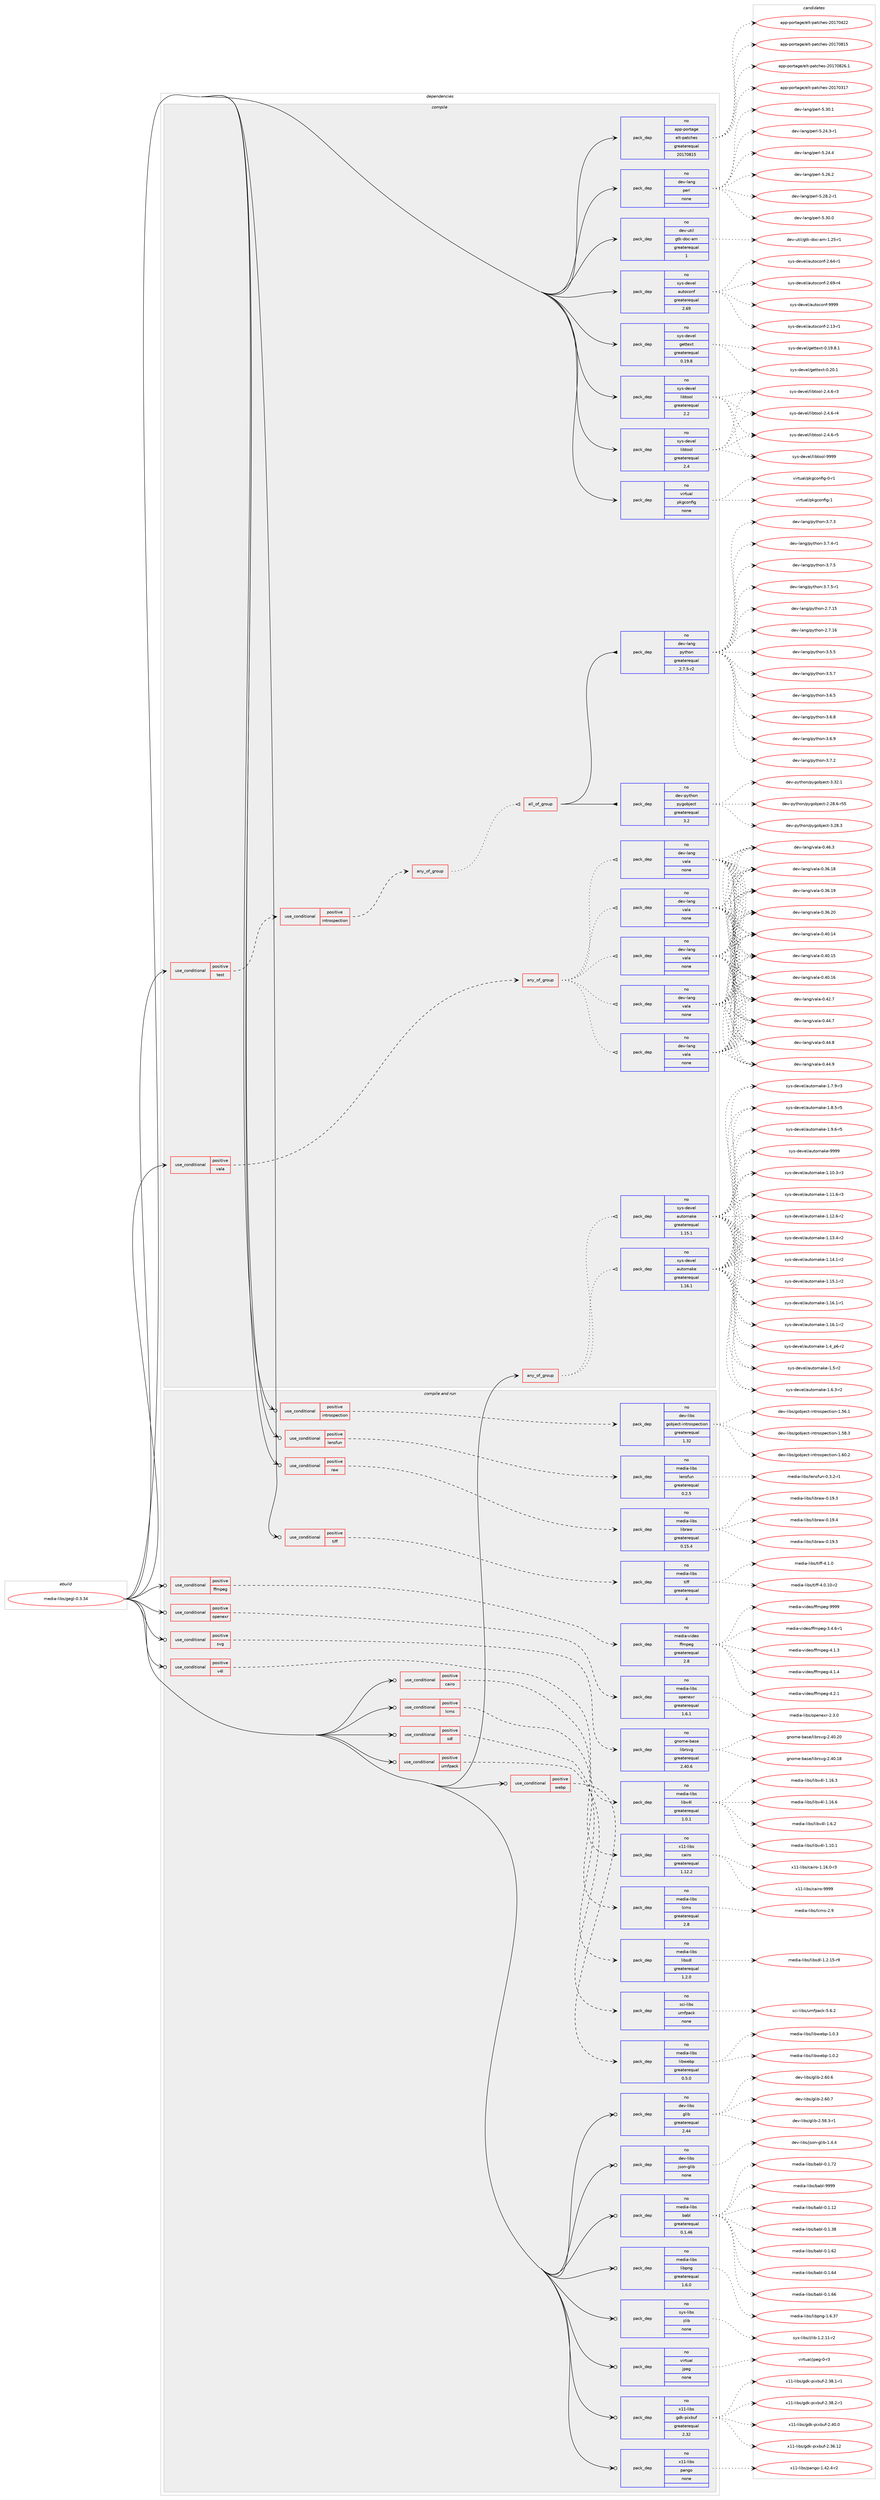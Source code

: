digraph prolog {

# *************
# Graph options
# *************

newrank=true;
concentrate=true;
compound=true;
graph [rankdir=LR,fontname=Helvetica,fontsize=10,ranksep=1.5];#, ranksep=2.5, nodesep=0.2];
edge  [arrowhead=vee];
node  [fontname=Helvetica,fontsize=10];

# **********
# The ebuild
# **********

subgraph cluster_leftcol {
color=gray;
rank=same;
label=<<i>ebuild</i>>;
id [label="media-libs/gegl-0.3.34", color=red, width=4, href="../media-libs/gegl-0.3.34.svg"];
}

# ****************
# The dependencies
# ****************

subgraph cluster_midcol {
color=gray;
label=<<i>dependencies</i>>;
subgraph cluster_compile {
fillcolor="#eeeeee";
style=filled;
label=<<i>compile</i>>;
subgraph any13207 {
dependency785432 [label=<<TABLE BORDER="0" CELLBORDER="1" CELLSPACING="0" CELLPADDING="4"><TR><TD CELLPADDING="10">any_of_group</TD></TR></TABLE>>, shape=none, color=red];subgraph pack580823 {
dependency785433 [label=<<TABLE BORDER="0" CELLBORDER="1" CELLSPACING="0" CELLPADDING="4" WIDTH="220"><TR><TD ROWSPAN="6" CELLPADDING="30">pack_dep</TD></TR><TR><TD WIDTH="110">no</TD></TR><TR><TD>sys-devel</TD></TR><TR><TD>automake</TD></TR><TR><TD>greaterequal</TD></TR><TR><TD>1.16.1</TD></TR></TABLE>>, shape=none, color=blue];
}
dependency785432:e -> dependency785433:w [weight=20,style="dotted",arrowhead="oinv"];
subgraph pack580824 {
dependency785434 [label=<<TABLE BORDER="0" CELLBORDER="1" CELLSPACING="0" CELLPADDING="4" WIDTH="220"><TR><TD ROWSPAN="6" CELLPADDING="30">pack_dep</TD></TR><TR><TD WIDTH="110">no</TD></TR><TR><TD>sys-devel</TD></TR><TR><TD>automake</TD></TR><TR><TD>greaterequal</TD></TR><TR><TD>1.15.1</TD></TR></TABLE>>, shape=none, color=blue];
}
dependency785432:e -> dependency785434:w [weight=20,style="dotted",arrowhead="oinv"];
}
id:e -> dependency785432:w [weight=20,style="solid",arrowhead="vee"];
subgraph cond190980 {
dependency785435 [label=<<TABLE BORDER="0" CELLBORDER="1" CELLSPACING="0" CELLPADDING="4"><TR><TD ROWSPAN="3" CELLPADDING="10">use_conditional</TD></TR><TR><TD>positive</TD></TR><TR><TD>test</TD></TR></TABLE>>, shape=none, color=red];
subgraph cond190981 {
dependency785436 [label=<<TABLE BORDER="0" CELLBORDER="1" CELLSPACING="0" CELLPADDING="4"><TR><TD ROWSPAN="3" CELLPADDING="10">use_conditional</TD></TR><TR><TD>positive</TD></TR><TR><TD>introspection</TD></TR></TABLE>>, shape=none, color=red];
subgraph any13208 {
dependency785437 [label=<<TABLE BORDER="0" CELLBORDER="1" CELLSPACING="0" CELLPADDING="4"><TR><TD CELLPADDING="10">any_of_group</TD></TR></TABLE>>, shape=none, color=red];subgraph all425 {
dependency785438 [label=<<TABLE BORDER="0" CELLBORDER="1" CELLSPACING="0" CELLPADDING="4"><TR><TD CELLPADDING="10">all_of_group</TD></TR></TABLE>>, shape=none, color=red];subgraph pack580825 {
dependency785439 [label=<<TABLE BORDER="0" CELLBORDER="1" CELLSPACING="0" CELLPADDING="4" WIDTH="220"><TR><TD ROWSPAN="6" CELLPADDING="30">pack_dep</TD></TR><TR><TD WIDTH="110">no</TD></TR><TR><TD>dev-lang</TD></TR><TR><TD>python</TD></TR><TR><TD>greaterequal</TD></TR><TR><TD>2.7.5-r2</TD></TR></TABLE>>, shape=none, color=blue];
}
dependency785438:e -> dependency785439:w [weight=20,style="solid",arrowhead="inv"];
subgraph pack580826 {
dependency785440 [label=<<TABLE BORDER="0" CELLBORDER="1" CELLSPACING="0" CELLPADDING="4" WIDTH="220"><TR><TD ROWSPAN="6" CELLPADDING="30">pack_dep</TD></TR><TR><TD WIDTH="110">no</TD></TR><TR><TD>dev-python</TD></TR><TR><TD>pygobject</TD></TR><TR><TD>greaterequal</TD></TR><TR><TD>3.2</TD></TR></TABLE>>, shape=none, color=blue];
}
dependency785438:e -> dependency785440:w [weight=20,style="solid",arrowhead="inv"];
}
dependency785437:e -> dependency785438:w [weight=20,style="dotted",arrowhead="oinv"];
}
dependency785436:e -> dependency785437:w [weight=20,style="dashed",arrowhead="vee"];
}
dependency785435:e -> dependency785436:w [weight=20,style="dashed",arrowhead="vee"];
}
id:e -> dependency785435:w [weight=20,style="solid",arrowhead="vee"];
subgraph cond190982 {
dependency785441 [label=<<TABLE BORDER="0" CELLBORDER="1" CELLSPACING="0" CELLPADDING="4"><TR><TD ROWSPAN="3" CELLPADDING="10">use_conditional</TD></TR><TR><TD>positive</TD></TR><TR><TD>vala</TD></TR></TABLE>>, shape=none, color=red];
subgraph any13209 {
dependency785442 [label=<<TABLE BORDER="0" CELLBORDER="1" CELLSPACING="0" CELLPADDING="4"><TR><TD CELLPADDING="10">any_of_group</TD></TR></TABLE>>, shape=none, color=red];subgraph pack580827 {
dependency785443 [label=<<TABLE BORDER="0" CELLBORDER="1" CELLSPACING="0" CELLPADDING="4" WIDTH="220"><TR><TD ROWSPAN="6" CELLPADDING="30">pack_dep</TD></TR><TR><TD WIDTH="110">no</TD></TR><TR><TD>dev-lang</TD></TR><TR><TD>vala</TD></TR><TR><TD>none</TD></TR><TR><TD></TD></TR></TABLE>>, shape=none, color=blue];
}
dependency785442:e -> dependency785443:w [weight=20,style="dotted",arrowhead="oinv"];
subgraph pack580828 {
dependency785444 [label=<<TABLE BORDER="0" CELLBORDER="1" CELLSPACING="0" CELLPADDING="4" WIDTH="220"><TR><TD ROWSPAN="6" CELLPADDING="30">pack_dep</TD></TR><TR><TD WIDTH="110">no</TD></TR><TR><TD>dev-lang</TD></TR><TR><TD>vala</TD></TR><TR><TD>none</TD></TR><TR><TD></TD></TR></TABLE>>, shape=none, color=blue];
}
dependency785442:e -> dependency785444:w [weight=20,style="dotted",arrowhead="oinv"];
subgraph pack580829 {
dependency785445 [label=<<TABLE BORDER="0" CELLBORDER="1" CELLSPACING="0" CELLPADDING="4" WIDTH="220"><TR><TD ROWSPAN="6" CELLPADDING="30">pack_dep</TD></TR><TR><TD WIDTH="110">no</TD></TR><TR><TD>dev-lang</TD></TR><TR><TD>vala</TD></TR><TR><TD>none</TD></TR><TR><TD></TD></TR></TABLE>>, shape=none, color=blue];
}
dependency785442:e -> dependency785445:w [weight=20,style="dotted",arrowhead="oinv"];
subgraph pack580830 {
dependency785446 [label=<<TABLE BORDER="0" CELLBORDER="1" CELLSPACING="0" CELLPADDING="4" WIDTH="220"><TR><TD ROWSPAN="6" CELLPADDING="30">pack_dep</TD></TR><TR><TD WIDTH="110">no</TD></TR><TR><TD>dev-lang</TD></TR><TR><TD>vala</TD></TR><TR><TD>none</TD></TR><TR><TD></TD></TR></TABLE>>, shape=none, color=blue];
}
dependency785442:e -> dependency785446:w [weight=20,style="dotted",arrowhead="oinv"];
subgraph pack580831 {
dependency785447 [label=<<TABLE BORDER="0" CELLBORDER="1" CELLSPACING="0" CELLPADDING="4" WIDTH="220"><TR><TD ROWSPAN="6" CELLPADDING="30">pack_dep</TD></TR><TR><TD WIDTH="110">no</TD></TR><TR><TD>dev-lang</TD></TR><TR><TD>vala</TD></TR><TR><TD>none</TD></TR><TR><TD></TD></TR></TABLE>>, shape=none, color=blue];
}
dependency785442:e -> dependency785447:w [weight=20,style="dotted",arrowhead="oinv"];
}
dependency785441:e -> dependency785442:w [weight=20,style="dashed",arrowhead="vee"];
}
id:e -> dependency785441:w [weight=20,style="solid",arrowhead="vee"];
subgraph pack580832 {
dependency785448 [label=<<TABLE BORDER="0" CELLBORDER="1" CELLSPACING="0" CELLPADDING="4" WIDTH="220"><TR><TD ROWSPAN="6" CELLPADDING="30">pack_dep</TD></TR><TR><TD WIDTH="110">no</TD></TR><TR><TD>app-portage</TD></TR><TR><TD>elt-patches</TD></TR><TR><TD>greaterequal</TD></TR><TR><TD>20170815</TD></TR></TABLE>>, shape=none, color=blue];
}
id:e -> dependency785448:w [weight=20,style="solid",arrowhead="vee"];
subgraph pack580833 {
dependency785449 [label=<<TABLE BORDER="0" CELLBORDER="1" CELLSPACING="0" CELLPADDING="4" WIDTH="220"><TR><TD ROWSPAN="6" CELLPADDING="30">pack_dep</TD></TR><TR><TD WIDTH="110">no</TD></TR><TR><TD>dev-lang</TD></TR><TR><TD>perl</TD></TR><TR><TD>none</TD></TR><TR><TD></TD></TR></TABLE>>, shape=none, color=blue];
}
id:e -> dependency785449:w [weight=20,style="solid",arrowhead="vee"];
subgraph pack580834 {
dependency785450 [label=<<TABLE BORDER="0" CELLBORDER="1" CELLSPACING="0" CELLPADDING="4" WIDTH="220"><TR><TD ROWSPAN="6" CELLPADDING="30">pack_dep</TD></TR><TR><TD WIDTH="110">no</TD></TR><TR><TD>dev-util</TD></TR><TR><TD>gtk-doc-am</TD></TR><TR><TD>greaterequal</TD></TR><TR><TD>1</TD></TR></TABLE>>, shape=none, color=blue];
}
id:e -> dependency785450:w [weight=20,style="solid",arrowhead="vee"];
subgraph pack580835 {
dependency785451 [label=<<TABLE BORDER="0" CELLBORDER="1" CELLSPACING="0" CELLPADDING="4" WIDTH="220"><TR><TD ROWSPAN="6" CELLPADDING="30">pack_dep</TD></TR><TR><TD WIDTH="110">no</TD></TR><TR><TD>sys-devel</TD></TR><TR><TD>autoconf</TD></TR><TR><TD>greaterequal</TD></TR><TR><TD>2.69</TD></TR></TABLE>>, shape=none, color=blue];
}
id:e -> dependency785451:w [weight=20,style="solid",arrowhead="vee"];
subgraph pack580836 {
dependency785452 [label=<<TABLE BORDER="0" CELLBORDER="1" CELLSPACING="0" CELLPADDING="4" WIDTH="220"><TR><TD ROWSPAN="6" CELLPADDING="30">pack_dep</TD></TR><TR><TD WIDTH="110">no</TD></TR><TR><TD>sys-devel</TD></TR><TR><TD>gettext</TD></TR><TR><TD>greaterequal</TD></TR><TR><TD>0.19.8</TD></TR></TABLE>>, shape=none, color=blue];
}
id:e -> dependency785452:w [weight=20,style="solid",arrowhead="vee"];
subgraph pack580837 {
dependency785453 [label=<<TABLE BORDER="0" CELLBORDER="1" CELLSPACING="0" CELLPADDING="4" WIDTH="220"><TR><TD ROWSPAN="6" CELLPADDING="30">pack_dep</TD></TR><TR><TD WIDTH="110">no</TD></TR><TR><TD>sys-devel</TD></TR><TR><TD>libtool</TD></TR><TR><TD>greaterequal</TD></TR><TR><TD>2.2</TD></TR></TABLE>>, shape=none, color=blue];
}
id:e -> dependency785453:w [weight=20,style="solid",arrowhead="vee"];
subgraph pack580838 {
dependency785454 [label=<<TABLE BORDER="0" CELLBORDER="1" CELLSPACING="0" CELLPADDING="4" WIDTH="220"><TR><TD ROWSPAN="6" CELLPADDING="30">pack_dep</TD></TR><TR><TD WIDTH="110">no</TD></TR><TR><TD>sys-devel</TD></TR><TR><TD>libtool</TD></TR><TR><TD>greaterequal</TD></TR><TR><TD>2.4</TD></TR></TABLE>>, shape=none, color=blue];
}
id:e -> dependency785454:w [weight=20,style="solid",arrowhead="vee"];
subgraph pack580839 {
dependency785455 [label=<<TABLE BORDER="0" CELLBORDER="1" CELLSPACING="0" CELLPADDING="4" WIDTH="220"><TR><TD ROWSPAN="6" CELLPADDING="30">pack_dep</TD></TR><TR><TD WIDTH="110">no</TD></TR><TR><TD>virtual</TD></TR><TR><TD>pkgconfig</TD></TR><TR><TD>none</TD></TR><TR><TD></TD></TR></TABLE>>, shape=none, color=blue];
}
id:e -> dependency785455:w [weight=20,style="solid",arrowhead="vee"];
}
subgraph cluster_compileandrun {
fillcolor="#eeeeee";
style=filled;
label=<<i>compile and run</i>>;
subgraph cond190983 {
dependency785456 [label=<<TABLE BORDER="0" CELLBORDER="1" CELLSPACING="0" CELLPADDING="4"><TR><TD ROWSPAN="3" CELLPADDING="10">use_conditional</TD></TR><TR><TD>positive</TD></TR><TR><TD>cairo</TD></TR></TABLE>>, shape=none, color=red];
subgraph pack580840 {
dependency785457 [label=<<TABLE BORDER="0" CELLBORDER="1" CELLSPACING="0" CELLPADDING="4" WIDTH="220"><TR><TD ROWSPAN="6" CELLPADDING="30">pack_dep</TD></TR><TR><TD WIDTH="110">no</TD></TR><TR><TD>x11-libs</TD></TR><TR><TD>cairo</TD></TR><TR><TD>greaterequal</TD></TR><TR><TD>1.12.2</TD></TR></TABLE>>, shape=none, color=blue];
}
dependency785456:e -> dependency785457:w [weight=20,style="dashed",arrowhead="vee"];
}
id:e -> dependency785456:w [weight=20,style="solid",arrowhead="odotvee"];
subgraph cond190984 {
dependency785458 [label=<<TABLE BORDER="0" CELLBORDER="1" CELLSPACING="0" CELLPADDING="4"><TR><TD ROWSPAN="3" CELLPADDING="10">use_conditional</TD></TR><TR><TD>positive</TD></TR><TR><TD>ffmpeg</TD></TR></TABLE>>, shape=none, color=red];
subgraph pack580841 {
dependency785459 [label=<<TABLE BORDER="0" CELLBORDER="1" CELLSPACING="0" CELLPADDING="4" WIDTH="220"><TR><TD ROWSPAN="6" CELLPADDING="30">pack_dep</TD></TR><TR><TD WIDTH="110">no</TD></TR><TR><TD>media-video</TD></TR><TR><TD>ffmpeg</TD></TR><TR><TD>greaterequal</TD></TR><TR><TD>2.8</TD></TR></TABLE>>, shape=none, color=blue];
}
dependency785458:e -> dependency785459:w [weight=20,style="dashed",arrowhead="vee"];
}
id:e -> dependency785458:w [weight=20,style="solid",arrowhead="odotvee"];
subgraph cond190985 {
dependency785460 [label=<<TABLE BORDER="0" CELLBORDER="1" CELLSPACING="0" CELLPADDING="4"><TR><TD ROWSPAN="3" CELLPADDING="10">use_conditional</TD></TR><TR><TD>positive</TD></TR><TR><TD>introspection</TD></TR></TABLE>>, shape=none, color=red];
subgraph pack580842 {
dependency785461 [label=<<TABLE BORDER="0" CELLBORDER="1" CELLSPACING="0" CELLPADDING="4" WIDTH="220"><TR><TD ROWSPAN="6" CELLPADDING="30">pack_dep</TD></TR><TR><TD WIDTH="110">no</TD></TR><TR><TD>dev-libs</TD></TR><TR><TD>gobject-introspection</TD></TR><TR><TD>greaterequal</TD></TR><TR><TD>1.32</TD></TR></TABLE>>, shape=none, color=blue];
}
dependency785460:e -> dependency785461:w [weight=20,style="dashed",arrowhead="vee"];
}
id:e -> dependency785460:w [weight=20,style="solid",arrowhead="odotvee"];
subgraph cond190986 {
dependency785462 [label=<<TABLE BORDER="0" CELLBORDER="1" CELLSPACING="0" CELLPADDING="4"><TR><TD ROWSPAN="3" CELLPADDING="10">use_conditional</TD></TR><TR><TD>positive</TD></TR><TR><TD>lcms</TD></TR></TABLE>>, shape=none, color=red];
subgraph pack580843 {
dependency785463 [label=<<TABLE BORDER="0" CELLBORDER="1" CELLSPACING="0" CELLPADDING="4" WIDTH="220"><TR><TD ROWSPAN="6" CELLPADDING="30">pack_dep</TD></TR><TR><TD WIDTH="110">no</TD></TR><TR><TD>media-libs</TD></TR><TR><TD>lcms</TD></TR><TR><TD>greaterequal</TD></TR><TR><TD>2.8</TD></TR></TABLE>>, shape=none, color=blue];
}
dependency785462:e -> dependency785463:w [weight=20,style="dashed",arrowhead="vee"];
}
id:e -> dependency785462:w [weight=20,style="solid",arrowhead="odotvee"];
subgraph cond190987 {
dependency785464 [label=<<TABLE BORDER="0" CELLBORDER="1" CELLSPACING="0" CELLPADDING="4"><TR><TD ROWSPAN="3" CELLPADDING="10">use_conditional</TD></TR><TR><TD>positive</TD></TR><TR><TD>lensfun</TD></TR></TABLE>>, shape=none, color=red];
subgraph pack580844 {
dependency785465 [label=<<TABLE BORDER="0" CELLBORDER="1" CELLSPACING="0" CELLPADDING="4" WIDTH="220"><TR><TD ROWSPAN="6" CELLPADDING="30">pack_dep</TD></TR><TR><TD WIDTH="110">no</TD></TR><TR><TD>media-libs</TD></TR><TR><TD>lensfun</TD></TR><TR><TD>greaterequal</TD></TR><TR><TD>0.2.5</TD></TR></TABLE>>, shape=none, color=blue];
}
dependency785464:e -> dependency785465:w [weight=20,style="dashed",arrowhead="vee"];
}
id:e -> dependency785464:w [weight=20,style="solid",arrowhead="odotvee"];
subgraph cond190988 {
dependency785466 [label=<<TABLE BORDER="0" CELLBORDER="1" CELLSPACING="0" CELLPADDING="4"><TR><TD ROWSPAN="3" CELLPADDING="10">use_conditional</TD></TR><TR><TD>positive</TD></TR><TR><TD>openexr</TD></TR></TABLE>>, shape=none, color=red];
subgraph pack580845 {
dependency785467 [label=<<TABLE BORDER="0" CELLBORDER="1" CELLSPACING="0" CELLPADDING="4" WIDTH="220"><TR><TD ROWSPAN="6" CELLPADDING="30">pack_dep</TD></TR><TR><TD WIDTH="110">no</TD></TR><TR><TD>media-libs</TD></TR><TR><TD>openexr</TD></TR><TR><TD>greaterequal</TD></TR><TR><TD>1.6.1</TD></TR></TABLE>>, shape=none, color=blue];
}
dependency785466:e -> dependency785467:w [weight=20,style="dashed",arrowhead="vee"];
}
id:e -> dependency785466:w [weight=20,style="solid",arrowhead="odotvee"];
subgraph cond190989 {
dependency785468 [label=<<TABLE BORDER="0" CELLBORDER="1" CELLSPACING="0" CELLPADDING="4"><TR><TD ROWSPAN="3" CELLPADDING="10">use_conditional</TD></TR><TR><TD>positive</TD></TR><TR><TD>raw</TD></TR></TABLE>>, shape=none, color=red];
subgraph pack580846 {
dependency785469 [label=<<TABLE BORDER="0" CELLBORDER="1" CELLSPACING="0" CELLPADDING="4" WIDTH="220"><TR><TD ROWSPAN="6" CELLPADDING="30">pack_dep</TD></TR><TR><TD WIDTH="110">no</TD></TR><TR><TD>media-libs</TD></TR><TR><TD>libraw</TD></TR><TR><TD>greaterequal</TD></TR><TR><TD>0.15.4</TD></TR></TABLE>>, shape=none, color=blue];
}
dependency785468:e -> dependency785469:w [weight=20,style="dashed",arrowhead="vee"];
}
id:e -> dependency785468:w [weight=20,style="solid",arrowhead="odotvee"];
subgraph cond190990 {
dependency785470 [label=<<TABLE BORDER="0" CELLBORDER="1" CELLSPACING="0" CELLPADDING="4"><TR><TD ROWSPAN="3" CELLPADDING="10">use_conditional</TD></TR><TR><TD>positive</TD></TR><TR><TD>sdl</TD></TR></TABLE>>, shape=none, color=red];
subgraph pack580847 {
dependency785471 [label=<<TABLE BORDER="0" CELLBORDER="1" CELLSPACING="0" CELLPADDING="4" WIDTH="220"><TR><TD ROWSPAN="6" CELLPADDING="30">pack_dep</TD></TR><TR><TD WIDTH="110">no</TD></TR><TR><TD>media-libs</TD></TR><TR><TD>libsdl</TD></TR><TR><TD>greaterequal</TD></TR><TR><TD>1.2.0</TD></TR></TABLE>>, shape=none, color=blue];
}
dependency785470:e -> dependency785471:w [weight=20,style="dashed",arrowhead="vee"];
}
id:e -> dependency785470:w [weight=20,style="solid",arrowhead="odotvee"];
subgraph cond190991 {
dependency785472 [label=<<TABLE BORDER="0" CELLBORDER="1" CELLSPACING="0" CELLPADDING="4"><TR><TD ROWSPAN="3" CELLPADDING="10">use_conditional</TD></TR><TR><TD>positive</TD></TR><TR><TD>svg</TD></TR></TABLE>>, shape=none, color=red];
subgraph pack580848 {
dependency785473 [label=<<TABLE BORDER="0" CELLBORDER="1" CELLSPACING="0" CELLPADDING="4" WIDTH="220"><TR><TD ROWSPAN="6" CELLPADDING="30">pack_dep</TD></TR><TR><TD WIDTH="110">no</TD></TR><TR><TD>gnome-base</TD></TR><TR><TD>librsvg</TD></TR><TR><TD>greaterequal</TD></TR><TR><TD>2.40.6</TD></TR></TABLE>>, shape=none, color=blue];
}
dependency785472:e -> dependency785473:w [weight=20,style="dashed",arrowhead="vee"];
}
id:e -> dependency785472:w [weight=20,style="solid",arrowhead="odotvee"];
subgraph cond190992 {
dependency785474 [label=<<TABLE BORDER="0" CELLBORDER="1" CELLSPACING="0" CELLPADDING="4"><TR><TD ROWSPAN="3" CELLPADDING="10">use_conditional</TD></TR><TR><TD>positive</TD></TR><TR><TD>tiff</TD></TR></TABLE>>, shape=none, color=red];
subgraph pack580849 {
dependency785475 [label=<<TABLE BORDER="0" CELLBORDER="1" CELLSPACING="0" CELLPADDING="4" WIDTH="220"><TR><TD ROWSPAN="6" CELLPADDING="30">pack_dep</TD></TR><TR><TD WIDTH="110">no</TD></TR><TR><TD>media-libs</TD></TR><TR><TD>tiff</TD></TR><TR><TD>greaterequal</TD></TR><TR><TD>4</TD></TR></TABLE>>, shape=none, color=blue];
}
dependency785474:e -> dependency785475:w [weight=20,style="dashed",arrowhead="vee"];
}
id:e -> dependency785474:w [weight=20,style="solid",arrowhead="odotvee"];
subgraph cond190993 {
dependency785476 [label=<<TABLE BORDER="0" CELLBORDER="1" CELLSPACING="0" CELLPADDING="4"><TR><TD ROWSPAN="3" CELLPADDING="10">use_conditional</TD></TR><TR><TD>positive</TD></TR><TR><TD>umfpack</TD></TR></TABLE>>, shape=none, color=red];
subgraph pack580850 {
dependency785477 [label=<<TABLE BORDER="0" CELLBORDER="1" CELLSPACING="0" CELLPADDING="4" WIDTH="220"><TR><TD ROWSPAN="6" CELLPADDING="30">pack_dep</TD></TR><TR><TD WIDTH="110">no</TD></TR><TR><TD>sci-libs</TD></TR><TR><TD>umfpack</TD></TR><TR><TD>none</TD></TR><TR><TD></TD></TR></TABLE>>, shape=none, color=blue];
}
dependency785476:e -> dependency785477:w [weight=20,style="dashed",arrowhead="vee"];
}
id:e -> dependency785476:w [weight=20,style="solid",arrowhead="odotvee"];
subgraph cond190994 {
dependency785478 [label=<<TABLE BORDER="0" CELLBORDER="1" CELLSPACING="0" CELLPADDING="4"><TR><TD ROWSPAN="3" CELLPADDING="10">use_conditional</TD></TR><TR><TD>positive</TD></TR><TR><TD>v4l</TD></TR></TABLE>>, shape=none, color=red];
subgraph pack580851 {
dependency785479 [label=<<TABLE BORDER="0" CELLBORDER="1" CELLSPACING="0" CELLPADDING="4" WIDTH="220"><TR><TD ROWSPAN="6" CELLPADDING="30">pack_dep</TD></TR><TR><TD WIDTH="110">no</TD></TR><TR><TD>media-libs</TD></TR><TR><TD>libv4l</TD></TR><TR><TD>greaterequal</TD></TR><TR><TD>1.0.1</TD></TR></TABLE>>, shape=none, color=blue];
}
dependency785478:e -> dependency785479:w [weight=20,style="dashed",arrowhead="vee"];
}
id:e -> dependency785478:w [weight=20,style="solid",arrowhead="odotvee"];
subgraph cond190995 {
dependency785480 [label=<<TABLE BORDER="0" CELLBORDER="1" CELLSPACING="0" CELLPADDING="4"><TR><TD ROWSPAN="3" CELLPADDING="10">use_conditional</TD></TR><TR><TD>positive</TD></TR><TR><TD>webp</TD></TR></TABLE>>, shape=none, color=red];
subgraph pack580852 {
dependency785481 [label=<<TABLE BORDER="0" CELLBORDER="1" CELLSPACING="0" CELLPADDING="4" WIDTH="220"><TR><TD ROWSPAN="6" CELLPADDING="30">pack_dep</TD></TR><TR><TD WIDTH="110">no</TD></TR><TR><TD>media-libs</TD></TR><TR><TD>libwebp</TD></TR><TR><TD>greaterequal</TD></TR><TR><TD>0.5.0</TD></TR></TABLE>>, shape=none, color=blue];
}
dependency785480:e -> dependency785481:w [weight=20,style="dashed",arrowhead="vee"];
}
id:e -> dependency785480:w [weight=20,style="solid",arrowhead="odotvee"];
subgraph pack580853 {
dependency785482 [label=<<TABLE BORDER="0" CELLBORDER="1" CELLSPACING="0" CELLPADDING="4" WIDTH="220"><TR><TD ROWSPAN="6" CELLPADDING="30">pack_dep</TD></TR><TR><TD WIDTH="110">no</TD></TR><TR><TD>dev-libs</TD></TR><TR><TD>glib</TD></TR><TR><TD>greaterequal</TD></TR><TR><TD>2.44</TD></TR></TABLE>>, shape=none, color=blue];
}
id:e -> dependency785482:w [weight=20,style="solid",arrowhead="odotvee"];
subgraph pack580854 {
dependency785483 [label=<<TABLE BORDER="0" CELLBORDER="1" CELLSPACING="0" CELLPADDING="4" WIDTH="220"><TR><TD ROWSPAN="6" CELLPADDING="30">pack_dep</TD></TR><TR><TD WIDTH="110">no</TD></TR><TR><TD>dev-libs</TD></TR><TR><TD>json-glib</TD></TR><TR><TD>none</TD></TR><TR><TD></TD></TR></TABLE>>, shape=none, color=blue];
}
id:e -> dependency785483:w [weight=20,style="solid",arrowhead="odotvee"];
subgraph pack580855 {
dependency785484 [label=<<TABLE BORDER="0" CELLBORDER="1" CELLSPACING="0" CELLPADDING="4" WIDTH="220"><TR><TD ROWSPAN="6" CELLPADDING="30">pack_dep</TD></TR><TR><TD WIDTH="110">no</TD></TR><TR><TD>media-libs</TD></TR><TR><TD>babl</TD></TR><TR><TD>greaterequal</TD></TR><TR><TD>0.1.46</TD></TR></TABLE>>, shape=none, color=blue];
}
id:e -> dependency785484:w [weight=20,style="solid",arrowhead="odotvee"];
subgraph pack580856 {
dependency785485 [label=<<TABLE BORDER="0" CELLBORDER="1" CELLSPACING="0" CELLPADDING="4" WIDTH="220"><TR><TD ROWSPAN="6" CELLPADDING="30">pack_dep</TD></TR><TR><TD WIDTH="110">no</TD></TR><TR><TD>media-libs</TD></TR><TR><TD>libpng</TD></TR><TR><TD>greaterequal</TD></TR><TR><TD>1.6.0</TD></TR></TABLE>>, shape=none, color=blue];
}
id:e -> dependency785485:w [weight=20,style="solid",arrowhead="odotvee"];
subgraph pack580857 {
dependency785486 [label=<<TABLE BORDER="0" CELLBORDER="1" CELLSPACING="0" CELLPADDING="4" WIDTH="220"><TR><TD ROWSPAN="6" CELLPADDING="30">pack_dep</TD></TR><TR><TD WIDTH="110">no</TD></TR><TR><TD>sys-libs</TD></TR><TR><TD>zlib</TD></TR><TR><TD>none</TD></TR><TR><TD></TD></TR></TABLE>>, shape=none, color=blue];
}
id:e -> dependency785486:w [weight=20,style="solid",arrowhead="odotvee"];
subgraph pack580858 {
dependency785487 [label=<<TABLE BORDER="0" CELLBORDER="1" CELLSPACING="0" CELLPADDING="4" WIDTH="220"><TR><TD ROWSPAN="6" CELLPADDING="30">pack_dep</TD></TR><TR><TD WIDTH="110">no</TD></TR><TR><TD>virtual</TD></TR><TR><TD>jpeg</TD></TR><TR><TD>none</TD></TR><TR><TD></TD></TR></TABLE>>, shape=none, color=blue];
}
id:e -> dependency785487:w [weight=20,style="solid",arrowhead="odotvee"];
subgraph pack580859 {
dependency785488 [label=<<TABLE BORDER="0" CELLBORDER="1" CELLSPACING="0" CELLPADDING="4" WIDTH="220"><TR><TD ROWSPAN="6" CELLPADDING="30">pack_dep</TD></TR><TR><TD WIDTH="110">no</TD></TR><TR><TD>x11-libs</TD></TR><TR><TD>gdk-pixbuf</TD></TR><TR><TD>greaterequal</TD></TR><TR><TD>2.32</TD></TR></TABLE>>, shape=none, color=blue];
}
id:e -> dependency785488:w [weight=20,style="solid",arrowhead="odotvee"];
subgraph pack580860 {
dependency785489 [label=<<TABLE BORDER="0" CELLBORDER="1" CELLSPACING="0" CELLPADDING="4" WIDTH="220"><TR><TD ROWSPAN="6" CELLPADDING="30">pack_dep</TD></TR><TR><TD WIDTH="110">no</TD></TR><TR><TD>x11-libs</TD></TR><TR><TD>pango</TD></TR><TR><TD>none</TD></TR><TR><TD></TD></TR></TABLE>>, shape=none, color=blue];
}
id:e -> dependency785489:w [weight=20,style="solid",arrowhead="odotvee"];
}
subgraph cluster_run {
fillcolor="#eeeeee";
style=filled;
label=<<i>run</i>>;
}
}

# **************
# The candidates
# **************

subgraph cluster_choices {
rank=same;
color=gray;
label=<<i>candidates</i>>;

subgraph choice580823 {
color=black;
nodesep=1;
choice11512111545100101118101108479711711611110997107101454946494846514511451 [label="sys-devel/automake-1.10.3-r3", color=red, width=4,href="../sys-devel/automake-1.10.3-r3.svg"];
choice11512111545100101118101108479711711611110997107101454946494946544511451 [label="sys-devel/automake-1.11.6-r3", color=red, width=4,href="../sys-devel/automake-1.11.6-r3.svg"];
choice11512111545100101118101108479711711611110997107101454946495046544511450 [label="sys-devel/automake-1.12.6-r2", color=red, width=4,href="../sys-devel/automake-1.12.6-r2.svg"];
choice11512111545100101118101108479711711611110997107101454946495146524511450 [label="sys-devel/automake-1.13.4-r2", color=red, width=4,href="../sys-devel/automake-1.13.4-r2.svg"];
choice11512111545100101118101108479711711611110997107101454946495246494511450 [label="sys-devel/automake-1.14.1-r2", color=red, width=4,href="../sys-devel/automake-1.14.1-r2.svg"];
choice11512111545100101118101108479711711611110997107101454946495346494511450 [label="sys-devel/automake-1.15.1-r2", color=red, width=4,href="../sys-devel/automake-1.15.1-r2.svg"];
choice11512111545100101118101108479711711611110997107101454946495446494511449 [label="sys-devel/automake-1.16.1-r1", color=red, width=4,href="../sys-devel/automake-1.16.1-r1.svg"];
choice11512111545100101118101108479711711611110997107101454946495446494511450 [label="sys-devel/automake-1.16.1-r2", color=red, width=4,href="../sys-devel/automake-1.16.1-r2.svg"];
choice115121115451001011181011084797117116111109971071014549465295112544511450 [label="sys-devel/automake-1.4_p6-r2", color=red, width=4,href="../sys-devel/automake-1.4_p6-r2.svg"];
choice11512111545100101118101108479711711611110997107101454946534511450 [label="sys-devel/automake-1.5-r2", color=red, width=4,href="../sys-devel/automake-1.5-r2.svg"];
choice115121115451001011181011084797117116111109971071014549465446514511450 [label="sys-devel/automake-1.6.3-r2", color=red, width=4,href="../sys-devel/automake-1.6.3-r2.svg"];
choice115121115451001011181011084797117116111109971071014549465546574511451 [label="sys-devel/automake-1.7.9-r3", color=red, width=4,href="../sys-devel/automake-1.7.9-r3.svg"];
choice115121115451001011181011084797117116111109971071014549465646534511453 [label="sys-devel/automake-1.8.5-r5", color=red, width=4,href="../sys-devel/automake-1.8.5-r5.svg"];
choice115121115451001011181011084797117116111109971071014549465746544511453 [label="sys-devel/automake-1.9.6-r5", color=red, width=4,href="../sys-devel/automake-1.9.6-r5.svg"];
choice115121115451001011181011084797117116111109971071014557575757 [label="sys-devel/automake-9999", color=red, width=4,href="../sys-devel/automake-9999.svg"];
dependency785433:e -> choice11512111545100101118101108479711711611110997107101454946494846514511451:w [style=dotted,weight="100"];
dependency785433:e -> choice11512111545100101118101108479711711611110997107101454946494946544511451:w [style=dotted,weight="100"];
dependency785433:e -> choice11512111545100101118101108479711711611110997107101454946495046544511450:w [style=dotted,weight="100"];
dependency785433:e -> choice11512111545100101118101108479711711611110997107101454946495146524511450:w [style=dotted,weight="100"];
dependency785433:e -> choice11512111545100101118101108479711711611110997107101454946495246494511450:w [style=dotted,weight="100"];
dependency785433:e -> choice11512111545100101118101108479711711611110997107101454946495346494511450:w [style=dotted,weight="100"];
dependency785433:e -> choice11512111545100101118101108479711711611110997107101454946495446494511449:w [style=dotted,weight="100"];
dependency785433:e -> choice11512111545100101118101108479711711611110997107101454946495446494511450:w [style=dotted,weight="100"];
dependency785433:e -> choice115121115451001011181011084797117116111109971071014549465295112544511450:w [style=dotted,weight="100"];
dependency785433:e -> choice11512111545100101118101108479711711611110997107101454946534511450:w [style=dotted,weight="100"];
dependency785433:e -> choice115121115451001011181011084797117116111109971071014549465446514511450:w [style=dotted,weight="100"];
dependency785433:e -> choice115121115451001011181011084797117116111109971071014549465546574511451:w [style=dotted,weight="100"];
dependency785433:e -> choice115121115451001011181011084797117116111109971071014549465646534511453:w [style=dotted,weight="100"];
dependency785433:e -> choice115121115451001011181011084797117116111109971071014549465746544511453:w [style=dotted,weight="100"];
dependency785433:e -> choice115121115451001011181011084797117116111109971071014557575757:w [style=dotted,weight="100"];
}
subgraph choice580824 {
color=black;
nodesep=1;
choice11512111545100101118101108479711711611110997107101454946494846514511451 [label="sys-devel/automake-1.10.3-r3", color=red, width=4,href="../sys-devel/automake-1.10.3-r3.svg"];
choice11512111545100101118101108479711711611110997107101454946494946544511451 [label="sys-devel/automake-1.11.6-r3", color=red, width=4,href="../sys-devel/automake-1.11.6-r3.svg"];
choice11512111545100101118101108479711711611110997107101454946495046544511450 [label="sys-devel/automake-1.12.6-r2", color=red, width=4,href="../sys-devel/automake-1.12.6-r2.svg"];
choice11512111545100101118101108479711711611110997107101454946495146524511450 [label="sys-devel/automake-1.13.4-r2", color=red, width=4,href="../sys-devel/automake-1.13.4-r2.svg"];
choice11512111545100101118101108479711711611110997107101454946495246494511450 [label="sys-devel/automake-1.14.1-r2", color=red, width=4,href="../sys-devel/automake-1.14.1-r2.svg"];
choice11512111545100101118101108479711711611110997107101454946495346494511450 [label="sys-devel/automake-1.15.1-r2", color=red, width=4,href="../sys-devel/automake-1.15.1-r2.svg"];
choice11512111545100101118101108479711711611110997107101454946495446494511449 [label="sys-devel/automake-1.16.1-r1", color=red, width=4,href="../sys-devel/automake-1.16.1-r1.svg"];
choice11512111545100101118101108479711711611110997107101454946495446494511450 [label="sys-devel/automake-1.16.1-r2", color=red, width=4,href="../sys-devel/automake-1.16.1-r2.svg"];
choice115121115451001011181011084797117116111109971071014549465295112544511450 [label="sys-devel/automake-1.4_p6-r2", color=red, width=4,href="../sys-devel/automake-1.4_p6-r2.svg"];
choice11512111545100101118101108479711711611110997107101454946534511450 [label="sys-devel/automake-1.5-r2", color=red, width=4,href="../sys-devel/automake-1.5-r2.svg"];
choice115121115451001011181011084797117116111109971071014549465446514511450 [label="sys-devel/automake-1.6.3-r2", color=red, width=4,href="../sys-devel/automake-1.6.3-r2.svg"];
choice115121115451001011181011084797117116111109971071014549465546574511451 [label="sys-devel/automake-1.7.9-r3", color=red, width=4,href="../sys-devel/automake-1.7.9-r3.svg"];
choice115121115451001011181011084797117116111109971071014549465646534511453 [label="sys-devel/automake-1.8.5-r5", color=red, width=4,href="../sys-devel/automake-1.8.5-r5.svg"];
choice115121115451001011181011084797117116111109971071014549465746544511453 [label="sys-devel/automake-1.9.6-r5", color=red, width=4,href="../sys-devel/automake-1.9.6-r5.svg"];
choice115121115451001011181011084797117116111109971071014557575757 [label="sys-devel/automake-9999", color=red, width=4,href="../sys-devel/automake-9999.svg"];
dependency785434:e -> choice11512111545100101118101108479711711611110997107101454946494846514511451:w [style=dotted,weight="100"];
dependency785434:e -> choice11512111545100101118101108479711711611110997107101454946494946544511451:w [style=dotted,weight="100"];
dependency785434:e -> choice11512111545100101118101108479711711611110997107101454946495046544511450:w [style=dotted,weight="100"];
dependency785434:e -> choice11512111545100101118101108479711711611110997107101454946495146524511450:w [style=dotted,weight="100"];
dependency785434:e -> choice11512111545100101118101108479711711611110997107101454946495246494511450:w [style=dotted,weight="100"];
dependency785434:e -> choice11512111545100101118101108479711711611110997107101454946495346494511450:w [style=dotted,weight="100"];
dependency785434:e -> choice11512111545100101118101108479711711611110997107101454946495446494511449:w [style=dotted,weight="100"];
dependency785434:e -> choice11512111545100101118101108479711711611110997107101454946495446494511450:w [style=dotted,weight="100"];
dependency785434:e -> choice115121115451001011181011084797117116111109971071014549465295112544511450:w [style=dotted,weight="100"];
dependency785434:e -> choice11512111545100101118101108479711711611110997107101454946534511450:w [style=dotted,weight="100"];
dependency785434:e -> choice115121115451001011181011084797117116111109971071014549465446514511450:w [style=dotted,weight="100"];
dependency785434:e -> choice115121115451001011181011084797117116111109971071014549465546574511451:w [style=dotted,weight="100"];
dependency785434:e -> choice115121115451001011181011084797117116111109971071014549465646534511453:w [style=dotted,weight="100"];
dependency785434:e -> choice115121115451001011181011084797117116111109971071014549465746544511453:w [style=dotted,weight="100"];
dependency785434:e -> choice115121115451001011181011084797117116111109971071014557575757:w [style=dotted,weight="100"];
}
subgraph choice580825 {
color=black;
nodesep=1;
choice10010111845108971101034711212111610411111045504655464953 [label="dev-lang/python-2.7.15", color=red, width=4,href="../dev-lang/python-2.7.15.svg"];
choice10010111845108971101034711212111610411111045504655464954 [label="dev-lang/python-2.7.16", color=red, width=4,href="../dev-lang/python-2.7.16.svg"];
choice100101118451089711010347112121116104111110455146534653 [label="dev-lang/python-3.5.5", color=red, width=4,href="../dev-lang/python-3.5.5.svg"];
choice100101118451089711010347112121116104111110455146534655 [label="dev-lang/python-3.5.7", color=red, width=4,href="../dev-lang/python-3.5.7.svg"];
choice100101118451089711010347112121116104111110455146544653 [label="dev-lang/python-3.6.5", color=red, width=4,href="../dev-lang/python-3.6.5.svg"];
choice100101118451089711010347112121116104111110455146544656 [label="dev-lang/python-3.6.8", color=red, width=4,href="../dev-lang/python-3.6.8.svg"];
choice100101118451089711010347112121116104111110455146544657 [label="dev-lang/python-3.6.9", color=red, width=4,href="../dev-lang/python-3.6.9.svg"];
choice100101118451089711010347112121116104111110455146554650 [label="dev-lang/python-3.7.2", color=red, width=4,href="../dev-lang/python-3.7.2.svg"];
choice100101118451089711010347112121116104111110455146554651 [label="dev-lang/python-3.7.3", color=red, width=4,href="../dev-lang/python-3.7.3.svg"];
choice1001011184510897110103471121211161041111104551465546524511449 [label="dev-lang/python-3.7.4-r1", color=red, width=4,href="../dev-lang/python-3.7.4-r1.svg"];
choice100101118451089711010347112121116104111110455146554653 [label="dev-lang/python-3.7.5", color=red, width=4,href="../dev-lang/python-3.7.5.svg"];
choice1001011184510897110103471121211161041111104551465546534511449 [label="dev-lang/python-3.7.5-r1", color=red, width=4,href="../dev-lang/python-3.7.5-r1.svg"];
dependency785439:e -> choice10010111845108971101034711212111610411111045504655464953:w [style=dotted,weight="100"];
dependency785439:e -> choice10010111845108971101034711212111610411111045504655464954:w [style=dotted,weight="100"];
dependency785439:e -> choice100101118451089711010347112121116104111110455146534653:w [style=dotted,weight="100"];
dependency785439:e -> choice100101118451089711010347112121116104111110455146534655:w [style=dotted,weight="100"];
dependency785439:e -> choice100101118451089711010347112121116104111110455146544653:w [style=dotted,weight="100"];
dependency785439:e -> choice100101118451089711010347112121116104111110455146544656:w [style=dotted,weight="100"];
dependency785439:e -> choice100101118451089711010347112121116104111110455146544657:w [style=dotted,weight="100"];
dependency785439:e -> choice100101118451089711010347112121116104111110455146554650:w [style=dotted,weight="100"];
dependency785439:e -> choice100101118451089711010347112121116104111110455146554651:w [style=dotted,weight="100"];
dependency785439:e -> choice1001011184510897110103471121211161041111104551465546524511449:w [style=dotted,weight="100"];
dependency785439:e -> choice100101118451089711010347112121116104111110455146554653:w [style=dotted,weight="100"];
dependency785439:e -> choice1001011184510897110103471121211161041111104551465546534511449:w [style=dotted,weight="100"];
}
subgraph choice580826 {
color=black;
nodesep=1;
choice1001011184511212111610411111047112121103111981061019911645504650564654451145353 [label="dev-python/pygobject-2.28.6-r55", color=red, width=4,href="../dev-python/pygobject-2.28.6-r55.svg"];
choice1001011184511212111610411111047112121103111981061019911645514650564651 [label="dev-python/pygobject-3.28.3", color=red, width=4,href="../dev-python/pygobject-3.28.3.svg"];
choice1001011184511212111610411111047112121103111981061019911645514651504649 [label="dev-python/pygobject-3.32.1", color=red, width=4,href="../dev-python/pygobject-3.32.1.svg"];
dependency785440:e -> choice1001011184511212111610411111047112121103111981061019911645504650564654451145353:w [style=dotted,weight="100"];
dependency785440:e -> choice1001011184511212111610411111047112121103111981061019911645514650564651:w [style=dotted,weight="100"];
dependency785440:e -> choice1001011184511212111610411111047112121103111981061019911645514651504649:w [style=dotted,weight="100"];
}
subgraph choice580827 {
color=black;
nodesep=1;
choice10010111845108971101034711897108974548465154464956 [label="dev-lang/vala-0.36.18", color=red, width=4,href="../dev-lang/vala-0.36.18.svg"];
choice10010111845108971101034711897108974548465154464957 [label="dev-lang/vala-0.36.19", color=red, width=4,href="../dev-lang/vala-0.36.19.svg"];
choice10010111845108971101034711897108974548465154465048 [label="dev-lang/vala-0.36.20", color=red, width=4,href="../dev-lang/vala-0.36.20.svg"];
choice10010111845108971101034711897108974548465248464952 [label="dev-lang/vala-0.40.14", color=red, width=4,href="../dev-lang/vala-0.40.14.svg"];
choice10010111845108971101034711897108974548465248464953 [label="dev-lang/vala-0.40.15", color=red, width=4,href="../dev-lang/vala-0.40.15.svg"];
choice10010111845108971101034711897108974548465248464954 [label="dev-lang/vala-0.40.16", color=red, width=4,href="../dev-lang/vala-0.40.16.svg"];
choice100101118451089711010347118971089745484652504655 [label="dev-lang/vala-0.42.7", color=red, width=4,href="../dev-lang/vala-0.42.7.svg"];
choice100101118451089711010347118971089745484652524655 [label="dev-lang/vala-0.44.7", color=red, width=4,href="../dev-lang/vala-0.44.7.svg"];
choice100101118451089711010347118971089745484652524656 [label="dev-lang/vala-0.44.8", color=red, width=4,href="../dev-lang/vala-0.44.8.svg"];
choice100101118451089711010347118971089745484652524657 [label="dev-lang/vala-0.44.9", color=red, width=4,href="../dev-lang/vala-0.44.9.svg"];
choice100101118451089711010347118971089745484652544651 [label="dev-lang/vala-0.46.3", color=red, width=4,href="../dev-lang/vala-0.46.3.svg"];
dependency785443:e -> choice10010111845108971101034711897108974548465154464956:w [style=dotted,weight="100"];
dependency785443:e -> choice10010111845108971101034711897108974548465154464957:w [style=dotted,weight="100"];
dependency785443:e -> choice10010111845108971101034711897108974548465154465048:w [style=dotted,weight="100"];
dependency785443:e -> choice10010111845108971101034711897108974548465248464952:w [style=dotted,weight="100"];
dependency785443:e -> choice10010111845108971101034711897108974548465248464953:w [style=dotted,weight="100"];
dependency785443:e -> choice10010111845108971101034711897108974548465248464954:w [style=dotted,weight="100"];
dependency785443:e -> choice100101118451089711010347118971089745484652504655:w [style=dotted,weight="100"];
dependency785443:e -> choice100101118451089711010347118971089745484652524655:w [style=dotted,weight="100"];
dependency785443:e -> choice100101118451089711010347118971089745484652524656:w [style=dotted,weight="100"];
dependency785443:e -> choice100101118451089711010347118971089745484652524657:w [style=dotted,weight="100"];
dependency785443:e -> choice100101118451089711010347118971089745484652544651:w [style=dotted,weight="100"];
}
subgraph choice580828 {
color=black;
nodesep=1;
choice10010111845108971101034711897108974548465154464956 [label="dev-lang/vala-0.36.18", color=red, width=4,href="../dev-lang/vala-0.36.18.svg"];
choice10010111845108971101034711897108974548465154464957 [label="dev-lang/vala-0.36.19", color=red, width=4,href="../dev-lang/vala-0.36.19.svg"];
choice10010111845108971101034711897108974548465154465048 [label="dev-lang/vala-0.36.20", color=red, width=4,href="../dev-lang/vala-0.36.20.svg"];
choice10010111845108971101034711897108974548465248464952 [label="dev-lang/vala-0.40.14", color=red, width=4,href="../dev-lang/vala-0.40.14.svg"];
choice10010111845108971101034711897108974548465248464953 [label="dev-lang/vala-0.40.15", color=red, width=4,href="../dev-lang/vala-0.40.15.svg"];
choice10010111845108971101034711897108974548465248464954 [label="dev-lang/vala-0.40.16", color=red, width=4,href="../dev-lang/vala-0.40.16.svg"];
choice100101118451089711010347118971089745484652504655 [label="dev-lang/vala-0.42.7", color=red, width=4,href="../dev-lang/vala-0.42.7.svg"];
choice100101118451089711010347118971089745484652524655 [label="dev-lang/vala-0.44.7", color=red, width=4,href="../dev-lang/vala-0.44.7.svg"];
choice100101118451089711010347118971089745484652524656 [label="dev-lang/vala-0.44.8", color=red, width=4,href="../dev-lang/vala-0.44.8.svg"];
choice100101118451089711010347118971089745484652524657 [label="dev-lang/vala-0.44.9", color=red, width=4,href="../dev-lang/vala-0.44.9.svg"];
choice100101118451089711010347118971089745484652544651 [label="dev-lang/vala-0.46.3", color=red, width=4,href="../dev-lang/vala-0.46.3.svg"];
dependency785444:e -> choice10010111845108971101034711897108974548465154464956:w [style=dotted,weight="100"];
dependency785444:e -> choice10010111845108971101034711897108974548465154464957:w [style=dotted,weight="100"];
dependency785444:e -> choice10010111845108971101034711897108974548465154465048:w [style=dotted,weight="100"];
dependency785444:e -> choice10010111845108971101034711897108974548465248464952:w [style=dotted,weight="100"];
dependency785444:e -> choice10010111845108971101034711897108974548465248464953:w [style=dotted,weight="100"];
dependency785444:e -> choice10010111845108971101034711897108974548465248464954:w [style=dotted,weight="100"];
dependency785444:e -> choice100101118451089711010347118971089745484652504655:w [style=dotted,weight="100"];
dependency785444:e -> choice100101118451089711010347118971089745484652524655:w [style=dotted,weight="100"];
dependency785444:e -> choice100101118451089711010347118971089745484652524656:w [style=dotted,weight="100"];
dependency785444:e -> choice100101118451089711010347118971089745484652524657:w [style=dotted,weight="100"];
dependency785444:e -> choice100101118451089711010347118971089745484652544651:w [style=dotted,weight="100"];
}
subgraph choice580829 {
color=black;
nodesep=1;
choice10010111845108971101034711897108974548465154464956 [label="dev-lang/vala-0.36.18", color=red, width=4,href="../dev-lang/vala-0.36.18.svg"];
choice10010111845108971101034711897108974548465154464957 [label="dev-lang/vala-0.36.19", color=red, width=4,href="../dev-lang/vala-0.36.19.svg"];
choice10010111845108971101034711897108974548465154465048 [label="dev-lang/vala-0.36.20", color=red, width=4,href="../dev-lang/vala-0.36.20.svg"];
choice10010111845108971101034711897108974548465248464952 [label="dev-lang/vala-0.40.14", color=red, width=4,href="../dev-lang/vala-0.40.14.svg"];
choice10010111845108971101034711897108974548465248464953 [label="dev-lang/vala-0.40.15", color=red, width=4,href="../dev-lang/vala-0.40.15.svg"];
choice10010111845108971101034711897108974548465248464954 [label="dev-lang/vala-0.40.16", color=red, width=4,href="../dev-lang/vala-0.40.16.svg"];
choice100101118451089711010347118971089745484652504655 [label="dev-lang/vala-0.42.7", color=red, width=4,href="../dev-lang/vala-0.42.7.svg"];
choice100101118451089711010347118971089745484652524655 [label="dev-lang/vala-0.44.7", color=red, width=4,href="../dev-lang/vala-0.44.7.svg"];
choice100101118451089711010347118971089745484652524656 [label="dev-lang/vala-0.44.8", color=red, width=4,href="../dev-lang/vala-0.44.8.svg"];
choice100101118451089711010347118971089745484652524657 [label="dev-lang/vala-0.44.9", color=red, width=4,href="../dev-lang/vala-0.44.9.svg"];
choice100101118451089711010347118971089745484652544651 [label="dev-lang/vala-0.46.3", color=red, width=4,href="../dev-lang/vala-0.46.3.svg"];
dependency785445:e -> choice10010111845108971101034711897108974548465154464956:w [style=dotted,weight="100"];
dependency785445:e -> choice10010111845108971101034711897108974548465154464957:w [style=dotted,weight="100"];
dependency785445:e -> choice10010111845108971101034711897108974548465154465048:w [style=dotted,weight="100"];
dependency785445:e -> choice10010111845108971101034711897108974548465248464952:w [style=dotted,weight="100"];
dependency785445:e -> choice10010111845108971101034711897108974548465248464953:w [style=dotted,weight="100"];
dependency785445:e -> choice10010111845108971101034711897108974548465248464954:w [style=dotted,weight="100"];
dependency785445:e -> choice100101118451089711010347118971089745484652504655:w [style=dotted,weight="100"];
dependency785445:e -> choice100101118451089711010347118971089745484652524655:w [style=dotted,weight="100"];
dependency785445:e -> choice100101118451089711010347118971089745484652524656:w [style=dotted,weight="100"];
dependency785445:e -> choice100101118451089711010347118971089745484652524657:w [style=dotted,weight="100"];
dependency785445:e -> choice100101118451089711010347118971089745484652544651:w [style=dotted,weight="100"];
}
subgraph choice580830 {
color=black;
nodesep=1;
choice10010111845108971101034711897108974548465154464956 [label="dev-lang/vala-0.36.18", color=red, width=4,href="../dev-lang/vala-0.36.18.svg"];
choice10010111845108971101034711897108974548465154464957 [label="dev-lang/vala-0.36.19", color=red, width=4,href="../dev-lang/vala-0.36.19.svg"];
choice10010111845108971101034711897108974548465154465048 [label="dev-lang/vala-0.36.20", color=red, width=4,href="../dev-lang/vala-0.36.20.svg"];
choice10010111845108971101034711897108974548465248464952 [label="dev-lang/vala-0.40.14", color=red, width=4,href="../dev-lang/vala-0.40.14.svg"];
choice10010111845108971101034711897108974548465248464953 [label="dev-lang/vala-0.40.15", color=red, width=4,href="../dev-lang/vala-0.40.15.svg"];
choice10010111845108971101034711897108974548465248464954 [label="dev-lang/vala-0.40.16", color=red, width=4,href="../dev-lang/vala-0.40.16.svg"];
choice100101118451089711010347118971089745484652504655 [label="dev-lang/vala-0.42.7", color=red, width=4,href="../dev-lang/vala-0.42.7.svg"];
choice100101118451089711010347118971089745484652524655 [label="dev-lang/vala-0.44.7", color=red, width=4,href="../dev-lang/vala-0.44.7.svg"];
choice100101118451089711010347118971089745484652524656 [label="dev-lang/vala-0.44.8", color=red, width=4,href="../dev-lang/vala-0.44.8.svg"];
choice100101118451089711010347118971089745484652524657 [label="dev-lang/vala-0.44.9", color=red, width=4,href="../dev-lang/vala-0.44.9.svg"];
choice100101118451089711010347118971089745484652544651 [label="dev-lang/vala-0.46.3", color=red, width=4,href="../dev-lang/vala-0.46.3.svg"];
dependency785446:e -> choice10010111845108971101034711897108974548465154464956:w [style=dotted,weight="100"];
dependency785446:e -> choice10010111845108971101034711897108974548465154464957:w [style=dotted,weight="100"];
dependency785446:e -> choice10010111845108971101034711897108974548465154465048:w [style=dotted,weight="100"];
dependency785446:e -> choice10010111845108971101034711897108974548465248464952:w [style=dotted,weight="100"];
dependency785446:e -> choice10010111845108971101034711897108974548465248464953:w [style=dotted,weight="100"];
dependency785446:e -> choice10010111845108971101034711897108974548465248464954:w [style=dotted,weight="100"];
dependency785446:e -> choice100101118451089711010347118971089745484652504655:w [style=dotted,weight="100"];
dependency785446:e -> choice100101118451089711010347118971089745484652524655:w [style=dotted,weight="100"];
dependency785446:e -> choice100101118451089711010347118971089745484652524656:w [style=dotted,weight="100"];
dependency785446:e -> choice100101118451089711010347118971089745484652524657:w [style=dotted,weight="100"];
dependency785446:e -> choice100101118451089711010347118971089745484652544651:w [style=dotted,weight="100"];
}
subgraph choice580831 {
color=black;
nodesep=1;
choice10010111845108971101034711897108974548465154464956 [label="dev-lang/vala-0.36.18", color=red, width=4,href="../dev-lang/vala-0.36.18.svg"];
choice10010111845108971101034711897108974548465154464957 [label="dev-lang/vala-0.36.19", color=red, width=4,href="../dev-lang/vala-0.36.19.svg"];
choice10010111845108971101034711897108974548465154465048 [label="dev-lang/vala-0.36.20", color=red, width=4,href="../dev-lang/vala-0.36.20.svg"];
choice10010111845108971101034711897108974548465248464952 [label="dev-lang/vala-0.40.14", color=red, width=4,href="../dev-lang/vala-0.40.14.svg"];
choice10010111845108971101034711897108974548465248464953 [label="dev-lang/vala-0.40.15", color=red, width=4,href="../dev-lang/vala-0.40.15.svg"];
choice10010111845108971101034711897108974548465248464954 [label="dev-lang/vala-0.40.16", color=red, width=4,href="../dev-lang/vala-0.40.16.svg"];
choice100101118451089711010347118971089745484652504655 [label="dev-lang/vala-0.42.7", color=red, width=4,href="../dev-lang/vala-0.42.7.svg"];
choice100101118451089711010347118971089745484652524655 [label="dev-lang/vala-0.44.7", color=red, width=4,href="../dev-lang/vala-0.44.7.svg"];
choice100101118451089711010347118971089745484652524656 [label="dev-lang/vala-0.44.8", color=red, width=4,href="../dev-lang/vala-0.44.8.svg"];
choice100101118451089711010347118971089745484652524657 [label="dev-lang/vala-0.44.9", color=red, width=4,href="../dev-lang/vala-0.44.9.svg"];
choice100101118451089711010347118971089745484652544651 [label="dev-lang/vala-0.46.3", color=red, width=4,href="../dev-lang/vala-0.46.3.svg"];
dependency785447:e -> choice10010111845108971101034711897108974548465154464956:w [style=dotted,weight="100"];
dependency785447:e -> choice10010111845108971101034711897108974548465154464957:w [style=dotted,weight="100"];
dependency785447:e -> choice10010111845108971101034711897108974548465154465048:w [style=dotted,weight="100"];
dependency785447:e -> choice10010111845108971101034711897108974548465248464952:w [style=dotted,weight="100"];
dependency785447:e -> choice10010111845108971101034711897108974548465248464953:w [style=dotted,weight="100"];
dependency785447:e -> choice10010111845108971101034711897108974548465248464954:w [style=dotted,weight="100"];
dependency785447:e -> choice100101118451089711010347118971089745484652504655:w [style=dotted,weight="100"];
dependency785447:e -> choice100101118451089711010347118971089745484652524655:w [style=dotted,weight="100"];
dependency785447:e -> choice100101118451089711010347118971089745484652524656:w [style=dotted,weight="100"];
dependency785447:e -> choice100101118451089711010347118971089745484652524657:w [style=dotted,weight="100"];
dependency785447:e -> choice100101118451089711010347118971089745484652544651:w [style=dotted,weight="100"];
}
subgraph choice580832 {
color=black;
nodesep=1;
choice97112112451121111141169710310147101108116451129711699104101115455048495548514955 [label="app-portage/elt-patches-20170317", color=red, width=4,href="../app-portage/elt-patches-20170317.svg"];
choice97112112451121111141169710310147101108116451129711699104101115455048495548525050 [label="app-portage/elt-patches-20170422", color=red, width=4,href="../app-portage/elt-patches-20170422.svg"];
choice97112112451121111141169710310147101108116451129711699104101115455048495548564953 [label="app-portage/elt-patches-20170815", color=red, width=4,href="../app-portage/elt-patches-20170815.svg"];
choice971121124511211111411697103101471011081164511297116991041011154550484955485650544649 [label="app-portage/elt-patches-20170826.1", color=red, width=4,href="../app-portage/elt-patches-20170826.1.svg"];
dependency785448:e -> choice97112112451121111141169710310147101108116451129711699104101115455048495548514955:w [style=dotted,weight="100"];
dependency785448:e -> choice97112112451121111141169710310147101108116451129711699104101115455048495548525050:w [style=dotted,weight="100"];
dependency785448:e -> choice97112112451121111141169710310147101108116451129711699104101115455048495548564953:w [style=dotted,weight="100"];
dependency785448:e -> choice971121124511211111411697103101471011081164511297116991041011154550484955485650544649:w [style=dotted,weight="100"];
}
subgraph choice580833 {
color=black;
nodesep=1;
choice100101118451089711010347112101114108455346505246514511449 [label="dev-lang/perl-5.24.3-r1", color=red, width=4,href="../dev-lang/perl-5.24.3-r1.svg"];
choice10010111845108971101034711210111410845534650524652 [label="dev-lang/perl-5.24.4", color=red, width=4,href="../dev-lang/perl-5.24.4.svg"];
choice10010111845108971101034711210111410845534650544650 [label="dev-lang/perl-5.26.2", color=red, width=4,href="../dev-lang/perl-5.26.2.svg"];
choice100101118451089711010347112101114108455346505646504511449 [label="dev-lang/perl-5.28.2-r1", color=red, width=4,href="../dev-lang/perl-5.28.2-r1.svg"];
choice10010111845108971101034711210111410845534651484648 [label="dev-lang/perl-5.30.0", color=red, width=4,href="../dev-lang/perl-5.30.0.svg"];
choice10010111845108971101034711210111410845534651484649 [label="dev-lang/perl-5.30.1", color=red, width=4,href="../dev-lang/perl-5.30.1.svg"];
dependency785449:e -> choice100101118451089711010347112101114108455346505246514511449:w [style=dotted,weight="100"];
dependency785449:e -> choice10010111845108971101034711210111410845534650524652:w [style=dotted,weight="100"];
dependency785449:e -> choice10010111845108971101034711210111410845534650544650:w [style=dotted,weight="100"];
dependency785449:e -> choice100101118451089711010347112101114108455346505646504511449:w [style=dotted,weight="100"];
dependency785449:e -> choice10010111845108971101034711210111410845534651484648:w [style=dotted,weight="100"];
dependency785449:e -> choice10010111845108971101034711210111410845534651484649:w [style=dotted,weight="100"];
}
subgraph choice580834 {
color=black;
nodesep=1;
choice10010111845117116105108471031161074510011199459710945494650534511449 [label="dev-util/gtk-doc-am-1.25-r1", color=red, width=4,href="../dev-util/gtk-doc-am-1.25-r1.svg"];
dependency785450:e -> choice10010111845117116105108471031161074510011199459710945494650534511449:w [style=dotted,weight="100"];
}
subgraph choice580835 {
color=black;
nodesep=1;
choice1151211154510010111810110847971171161119911111010245504649514511449 [label="sys-devel/autoconf-2.13-r1", color=red, width=4,href="../sys-devel/autoconf-2.13-r1.svg"];
choice1151211154510010111810110847971171161119911111010245504654524511449 [label="sys-devel/autoconf-2.64-r1", color=red, width=4,href="../sys-devel/autoconf-2.64-r1.svg"];
choice1151211154510010111810110847971171161119911111010245504654574511452 [label="sys-devel/autoconf-2.69-r4", color=red, width=4,href="../sys-devel/autoconf-2.69-r4.svg"];
choice115121115451001011181011084797117116111991111101024557575757 [label="sys-devel/autoconf-9999", color=red, width=4,href="../sys-devel/autoconf-9999.svg"];
dependency785451:e -> choice1151211154510010111810110847971171161119911111010245504649514511449:w [style=dotted,weight="100"];
dependency785451:e -> choice1151211154510010111810110847971171161119911111010245504654524511449:w [style=dotted,weight="100"];
dependency785451:e -> choice1151211154510010111810110847971171161119911111010245504654574511452:w [style=dotted,weight="100"];
dependency785451:e -> choice115121115451001011181011084797117116111991111101024557575757:w [style=dotted,weight="100"];
}
subgraph choice580836 {
color=black;
nodesep=1;
choice1151211154510010111810110847103101116116101120116454846495746564649 [label="sys-devel/gettext-0.19.8.1", color=red, width=4,href="../sys-devel/gettext-0.19.8.1.svg"];
choice115121115451001011181011084710310111611610112011645484650484649 [label="sys-devel/gettext-0.20.1", color=red, width=4,href="../sys-devel/gettext-0.20.1.svg"];
dependency785452:e -> choice1151211154510010111810110847103101116116101120116454846495746564649:w [style=dotted,weight="100"];
dependency785452:e -> choice115121115451001011181011084710310111611610112011645484650484649:w [style=dotted,weight="100"];
}
subgraph choice580837 {
color=black;
nodesep=1;
choice1151211154510010111810110847108105981161111111084550465246544511451 [label="sys-devel/libtool-2.4.6-r3", color=red, width=4,href="../sys-devel/libtool-2.4.6-r3.svg"];
choice1151211154510010111810110847108105981161111111084550465246544511452 [label="sys-devel/libtool-2.4.6-r4", color=red, width=4,href="../sys-devel/libtool-2.4.6-r4.svg"];
choice1151211154510010111810110847108105981161111111084550465246544511453 [label="sys-devel/libtool-2.4.6-r5", color=red, width=4,href="../sys-devel/libtool-2.4.6-r5.svg"];
choice1151211154510010111810110847108105981161111111084557575757 [label="sys-devel/libtool-9999", color=red, width=4,href="../sys-devel/libtool-9999.svg"];
dependency785453:e -> choice1151211154510010111810110847108105981161111111084550465246544511451:w [style=dotted,weight="100"];
dependency785453:e -> choice1151211154510010111810110847108105981161111111084550465246544511452:w [style=dotted,weight="100"];
dependency785453:e -> choice1151211154510010111810110847108105981161111111084550465246544511453:w [style=dotted,weight="100"];
dependency785453:e -> choice1151211154510010111810110847108105981161111111084557575757:w [style=dotted,weight="100"];
}
subgraph choice580838 {
color=black;
nodesep=1;
choice1151211154510010111810110847108105981161111111084550465246544511451 [label="sys-devel/libtool-2.4.6-r3", color=red, width=4,href="../sys-devel/libtool-2.4.6-r3.svg"];
choice1151211154510010111810110847108105981161111111084550465246544511452 [label="sys-devel/libtool-2.4.6-r4", color=red, width=4,href="../sys-devel/libtool-2.4.6-r4.svg"];
choice1151211154510010111810110847108105981161111111084550465246544511453 [label="sys-devel/libtool-2.4.6-r5", color=red, width=4,href="../sys-devel/libtool-2.4.6-r5.svg"];
choice1151211154510010111810110847108105981161111111084557575757 [label="sys-devel/libtool-9999", color=red, width=4,href="../sys-devel/libtool-9999.svg"];
dependency785454:e -> choice1151211154510010111810110847108105981161111111084550465246544511451:w [style=dotted,weight="100"];
dependency785454:e -> choice1151211154510010111810110847108105981161111111084550465246544511452:w [style=dotted,weight="100"];
dependency785454:e -> choice1151211154510010111810110847108105981161111111084550465246544511453:w [style=dotted,weight="100"];
dependency785454:e -> choice1151211154510010111810110847108105981161111111084557575757:w [style=dotted,weight="100"];
}
subgraph choice580839 {
color=black;
nodesep=1;
choice11810511411611797108471121071039911111010210510345484511449 [label="virtual/pkgconfig-0-r1", color=red, width=4,href="../virtual/pkgconfig-0-r1.svg"];
choice1181051141161179710847112107103991111101021051034549 [label="virtual/pkgconfig-1", color=red, width=4,href="../virtual/pkgconfig-1.svg"];
dependency785455:e -> choice11810511411611797108471121071039911111010210510345484511449:w [style=dotted,weight="100"];
dependency785455:e -> choice1181051141161179710847112107103991111101021051034549:w [style=dotted,weight="100"];
}
subgraph choice580840 {
color=black;
nodesep=1;
choice12049494510810598115479997105114111454946495446484511451 [label="x11-libs/cairo-1.16.0-r3", color=red, width=4,href="../x11-libs/cairo-1.16.0-r3.svg"];
choice120494945108105981154799971051141114557575757 [label="x11-libs/cairo-9999", color=red, width=4,href="../x11-libs/cairo-9999.svg"];
dependency785457:e -> choice12049494510810598115479997105114111454946495446484511451:w [style=dotted,weight="100"];
dependency785457:e -> choice120494945108105981154799971051141114557575757:w [style=dotted,weight="100"];
}
subgraph choice580841 {
color=black;
nodesep=1;
choice1091011001059745118105100101111471021021091121011034551465246544511449 [label="media-video/ffmpeg-3.4.6-r1", color=red, width=4,href="../media-video/ffmpeg-3.4.6-r1.svg"];
choice109101100105974511810510010111147102102109112101103455246494651 [label="media-video/ffmpeg-4.1.3", color=red, width=4,href="../media-video/ffmpeg-4.1.3.svg"];
choice109101100105974511810510010111147102102109112101103455246494652 [label="media-video/ffmpeg-4.1.4", color=red, width=4,href="../media-video/ffmpeg-4.1.4.svg"];
choice109101100105974511810510010111147102102109112101103455246504649 [label="media-video/ffmpeg-4.2.1", color=red, width=4,href="../media-video/ffmpeg-4.2.1.svg"];
choice1091011001059745118105100101111471021021091121011034557575757 [label="media-video/ffmpeg-9999", color=red, width=4,href="../media-video/ffmpeg-9999.svg"];
dependency785459:e -> choice1091011001059745118105100101111471021021091121011034551465246544511449:w [style=dotted,weight="100"];
dependency785459:e -> choice109101100105974511810510010111147102102109112101103455246494651:w [style=dotted,weight="100"];
dependency785459:e -> choice109101100105974511810510010111147102102109112101103455246494652:w [style=dotted,weight="100"];
dependency785459:e -> choice109101100105974511810510010111147102102109112101103455246504649:w [style=dotted,weight="100"];
dependency785459:e -> choice1091011001059745118105100101111471021021091121011034557575757:w [style=dotted,weight="100"];
}
subgraph choice580842 {
color=black;
nodesep=1;
choice1001011184510810598115471031119810610199116451051101161141111151121019911610511111045494653544649 [label="dev-libs/gobject-introspection-1.56.1", color=red, width=4,href="../dev-libs/gobject-introspection-1.56.1.svg"];
choice1001011184510810598115471031119810610199116451051101161141111151121019911610511111045494653564651 [label="dev-libs/gobject-introspection-1.58.3", color=red, width=4,href="../dev-libs/gobject-introspection-1.58.3.svg"];
choice1001011184510810598115471031119810610199116451051101161141111151121019911610511111045494654484650 [label="dev-libs/gobject-introspection-1.60.2", color=red, width=4,href="../dev-libs/gobject-introspection-1.60.2.svg"];
dependency785461:e -> choice1001011184510810598115471031119810610199116451051101161141111151121019911610511111045494653544649:w [style=dotted,weight="100"];
dependency785461:e -> choice1001011184510810598115471031119810610199116451051101161141111151121019911610511111045494653564651:w [style=dotted,weight="100"];
dependency785461:e -> choice1001011184510810598115471031119810610199116451051101161141111151121019911610511111045494654484650:w [style=dotted,weight="100"];
}
subgraph choice580843 {
color=black;
nodesep=1;
choice109101100105974510810598115471089910911545504657 [label="media-libs/lcms-2.9", color=red, width=4,href="../media-libs/lcms-2.9.svg"];
dependency785463:e -> choice109101100105974510810598115471089910911545504657:w [style=dotted,weight="100"];
}
subgraph choice580844 {
color=black;
nodesep=1;
choice109101100105974510810598115471081011101151021171104548465146504511449 [label="media-libs/lensfun-0.3.2-r1", color=red, width=4,href="../media-libs/lensfun-0.3.2-r1.svg"];
dependency785465:e -> choice109101100105974510810598115471081011101151021171104548465146504511449:w [style=dotted,weight="100"];
}
subgraph choice580845 {
color=black;
nodesep=1;
choice10910110010597451081059811547111112101110101120114455046514648 [label="media-libs/openexr-2.3.0", color=red, width=4,href="../media-libs/openexr-2.3.0.svg"];
dependency785467:e -> choice10910110010597451081059811547111112101110101120114455046514648:w [style=dotted,weight="100"];
}
subgraph choice580846 {
color=black;
nodesep=1;
choice10910110010597451081059811547108105981149711945484649574651 [label="media-libs/libraw-0.19.3", color=red, width=4,href="../media-libs/libraw-0.19.3.svg"];
choice10910110010597451081059811547108105981149711945484649574652 [label="media-libs/libraw-0.19.4", color=red, width=4,href="../media-libs/libraw-0.19.4.svg"];
choice10910110010597451081059811547108105981149711945484649574653 [label="media-libs/libraw-0.19.5", color=red, width=4,href="../media-libs/libraw-0.19.5.svg"];
dependency785469:e -> choice10910110010597451081059811547108105981149711945484649574651:w [style=dotted,weight="100"];
dependency785469:e -> choice10910110010597451081059811547108105981149711945484649574652:w [style=dotted,weight="100"];
dependency785469:e -> choice10910110010597451081059811547108105981149711945484649574653:w [style=dotted,weight="100"];
}
subgraph choice580847 {
color=black;
nodesep=1;
choice1091011001059745108105981154710810598115100108454946504649534511457 [label="media-libs/libsdl-1.2.15-r9", color=red, width=4,href="../media-libs/libsdl-1.2.15-r9.svg"];
dependency785471:e -> choice1091011001059745108105981154710810598115100108454946504649534511457:w [style=dotted,weight="100"];
}
subgraph choice580848 {
color=black;
nodesep=1;
choice10311011110910145989711510147108105981141151181034550465248464956 [label="gnome-base/librsvg-2.40.18", color=red, width=4,href="../gnome-base/librsvg-2.40.18.svg"];
choice10311011110910145989711510147108105981141151181034550465248465048 [label="gnome-base/librsvg-2.40.20", color=red, width=4,href="../gnome-base/librsvg-2.40.20.svg"];
dependency785473:e -> choice10311011110910145989711510147108105981141151181034550465248464956:w [style=dotted,weight="100"];
dependency785473:e -> choice10311011110910145989711510147108105981141151181034550465248465048:w [style=dotted,weight="100"];
}
subgraph choice580849 {
color=black;
nodesep=1;
choice10910110010597451081059811547116105102102455246484649484511450 [label="media-libs/tiff-4.0.10-r2", color=red, width=4,href="../media-libs/tiff-4.0.10-r2.svg"];
choice10910110010597451081059811547116105102102455246494648 [label="media-libs/tiff-4.1.0", color=red, width=4,href="../media-libs/tiff-4.1.0.svg"];
dependency785475:e -> choice10910110010597451081059811547116105102102455246484649484511450:w [style=dotted,weight="100"];
dependency785475:e -> choice10910110010597451081059811547116105102102455246494648:w [style=dotted,weight="100"];
}
subgraph choice580850 {
color=black;
nodesep=1;
choice115991054510810598115471171091021129799107455346544650 [label="sci-libs/umfpack-5.6.2", color=red, width=4,href="../sci-libs/umfpack-5.6.2.svg"];
dependency785477:e -> choice115991054510810598115471171091021129799107455346544650:w [style=dotted,weight="100"];
}
subgraph choice580851 {
color=black;
nodesep=1;
choice10910110010597451081059811547108105981185210845494649484649 [label="media-libs/libv4l-1.10.1", color=red, width=4,href="../media-libs/libv4l-1.10.1.svg"];
choice10910110010597451081059811547108105981185210845494649544651 [label="media-libs/libv4l-1.16.3", color=red, width=4,href="../media-libs/libv4l-1.16.3.svg"];
choice10910110010597451081059811547108105981185210845494649544654 [label="media-libs/libv4l-1.16.6", color=red, width=4,href="../media-libs/libv4l-1.16.6.svg"];
choice109101100105974510810598115471081059811852108454946544650 [label="media-libs/libv4l-1.6.2", color=red, width=4,href="../media-libs/libv4l-1.6.2.svg"];
dependency785479:e -> choice10910110010597451081059811547108105981185210845494649484649:w [style=dotted,weight="100"];
dependency785479:e -> choice10910110010597451081059811547108105981185210845494649544651:w [style=dotted,weight="100"];
dependency785479:e -> choice10910110010597451081059811547108105981185210845494649544654:w [style=dotted,weight="100"];
dependency785479:e -> choice109101100105974510810598115471081059811852108454946544650:w [style=dotted,weight="100"];
}
subgraph choice580852 {
color=black;
nodesep=1;
choice109101100105974510810598115471081059811910198112454946484650 [label="media-libs/libwebp-1.0.2", color=red, width=4,href="../media-libs/libwebp-1.0.2.svg"];
choice109101100105974510810598115471081059811910198112454946484651 [label="media-libs/libwebp-1.0.3", color=red, width=4,href="../media-libs/libwebp-1.0.3.svg"];
dependency785481:e -> choice109101100105974510810598115471081059811910198112454946484650:w [style=dotted,weight="100"];
dependency785481:e -> choice109101100105974510810598115471081059811910198112454946484651:w [style=dotted,weight="100"];
}
subgraph choice580853 {
color=black;
nodesep=1;
choice10010111845108105981154710310810598455046535646514511449 [label="dev-libs/glib-2.58.3-r1", color=red, width=4,href="../dev-libs/glib-2.58.3-r1.svg"];
choice1001011184510810598115471031081059845504654484654 [label="dev-libs/glib-2.60.6", color=red, width=4,href="../dev-libs/glib-2.60.6.svg"];
choice1001011184510810598115471031081059845504654484655 [label="dev-libs/glib-2.60.7", color=red, width=4,href="../dev-libs/glib-2.60.7.svg"];
dependency785482:e -> choice10010111845108105981154710310810598455046535646514511449:w [style=dotted,weight="100"];
dependency785482:e -> choice1001011184510810598115471031081059845504654484654:w [style=dotted,weight="100"];
dependency785482:e -> choice1001011184510810598115471031081059845504654484655:w [style=dotted,weight="100"];
}
subgraph choice580854 {
color=black;
nodesep=1;
choice1001011184510810598115471061151111104510310810598454946524652 [label="dev-libs/json-glib-1.4.4", color=red, width=4,href="../dev-libs/json-glib-1.4.4.svg"];
dependency785483:e -> choice1001011184510810598115471061151111104510310810598454946524652:w [style=dotted,weight="100"];
}
subgraph choice580855 {
color=black;
nodesep=1;
choice1091011001059745108105981154798979810845484649464950 [label="media-libs/babl-0.1.12", color=red, width=4,href="../media-libs/babl-0.1.12.svg"];
choice1091011001059745108105981154798979810845484649465156 [label="media-libs/babl-0.1.38", color=red, width=4,href="../media-libs/babl-0.1.38.svg"];
choice1091011001059745108105981154798979810845484649465450 [label="media-libs/babl-0.1.62", color=red, width=4,href="../media-libs/babl-0.1.62.svg"];
choice1091011001059745108105981154798979810845484649465452 [label="media-libs/babl-0.1.64", color=red, width=4,href="../media-libs/babl-0.1.64.svg"];
choice1091011001059745108105981154798979810845484649465454 [label="media-libs/babl-0.1.66", color=red, width=4,href="../media-libs/babl-0.1.66.svg"];
choice1091011001059745108105981154798979810845484649465550 [label="media-libs/babl-0.1.72", color=red, width=4,href="../media-libs/babl-0.1.72.svg"];
choice109101100105974510810598115479897981084557575757 [label="media-libs/babl-9999", color=red, width=4,href="../media-libs/babl-9999.svg"];
dependency785484:e -> choice1091011001059745108105981154798979810845484649464950:w [style=dotted,weight="100"];
dependency785484:e -> choice1091011001059745108105981154798979810845484649465156:w [style=dotted,weight="100"];
dependency785484:e -> choice1091011001059745108105981154798979810845484649465450:w [style=dotted,weight="100"];
dependency785484:e -> choice1091011001059745108105981154798979810845484649465452:w [style=dotted,weight="100"];
dependency785484:e -> choice1091011001059745108105981154798979810845484649465454:w [style=dotted,weight="100"];
dependency785484:e -> choice1091011001059745108105981154798979810845484649465550:w [style=dotted,weight="100"];
dependency785484:e -> choice109101100105974510810598115479897981084557575757:w [style=dotted,weight="100"];
}
subgraph choice580856 {
color=black;
nodesep=1;
choice109101100105974510810598115471081059811211010345494654465155 [label="media-libs/libpng-1.6.37", color=red, width=4,href="../media-libs/libpng-1.6.37.svg"];
dependency785485:e -> choice109101100105974510810598115471081059811211010345494654465155:w [style=dotted,weight="100"];
}
subgraph choice580857 {
color=black;
nodesep=1;
choice11512111545108105981154712210810598454946504649494511450 [label="sys-libs/zlib-1.2.11-r2", color=red, width=4,href="../sys-libs/zlib-1.2.11-r2.svg"];
dependency785486:e -> choice11512111545108105981154712210810598454946504649494511450:w [style=dotted,weight="100"];
}
subgraph choice580858 {
color=black;
nodesep=1;
choice118105114116117971084710611210110345484511451 [label="virtual/jpeg-0-r3", color=red, width=4,href="../virtual/jpeg-0-r3.svg"];
dependency785487:e -> choice118105114116117971084710611210110345484511451:w [style=dotted,weight="100"];
}
subgraph choice580859 {
color=black;
nodesep=1;
choice120494945108105981154710310010745112105120981171024550465154464950 [label="x11-libs/gdk-pixbuf-2.36.12", color=red, width=4,href="../x11-libs/gdk-pixbuf-2.36.12.svg"];
choice12049494510810598115471031001074511210512098117102455046515646494511449 [label="x11-libs/gdk-pixbuf-2.38.1-r1", color=red, width=4,href="../x11-libs/gdk-pixbuf-2.38.1-r1.svg"];
choice12049494510810598115471031001074511210512098117102455046515646504511449 [label="x11-libs/gdk-pixbuf-2.38.2-r1", color=red, width=4,href="../x11-libs/gdk-pixbuf-2.38.2-r1.svg"];
choice1204949451081059811547103100107451121051209811710245504652484648 [label="x11-libs/gdk-pixbuf-2.40.0", color=red, width=4,href="../x11-libs/gdk-pixbuf-2.40.0.svg"];
dependency785488:e -> choice120494945108105981154710310010745112105120981171024550465154464950:w [style=dotted,weight="100"];
dependency785488:e -> choice12049494510810598115471031001074511210512098117102455046515646494511449:w [style=dotted,weight="100"];
dependency785488:e -> choice12049494510810598115471031001074511210512098117102455046515646504511449:w [style=dotted,weight="100"];
dependency785488:e -> choice1204949451081059811547103100107451121051209811710245504652484648:w [style=dotted,weight="100"];
}
subgraph choice580860 {
color=black;
nodesep=1;
choice120494945108105981154711297110103111454946525046524511450 [label="x11-libs/pango-1.42.4-r2", color=red, width=4,href="../x11-libs/pango-1.42.4-r2.svg"];
dependency785489:e -> choice120494945108105981154711297110103111454946525046524511450:w [style=dotted,weight="100"];
}
}

}
